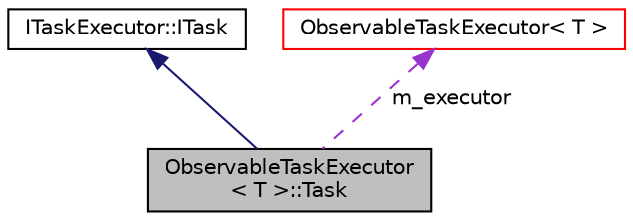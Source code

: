 digraph "ObservableTaskExecutor&lt; T &gt;::Task"
{
 // LATEX_PDF_SIZE
  edge [fontname="Helvetica",fontsize="10",labelfontname="Helvetica",labelfontsize="10"];
  node [fontname="Helvetica",fontsize="10",shape=record];
  Node1 [label="ObservableTaskExecutor\l\< T \>::Task",height=0.2,width=0.4,color="black", fillcolor="grey75", style="filled", fontcolor="black",tooltip=" "];
  Node2 -> Node1 [dir="back",color="midnightblue",fontsize="10",style="solid",fontname="Helvetica"];
  Node2 [label="ITaskExecutor::ITask",height=0.2,width=0.4,color="black", fillcolor="white", style="filled",URL="$struct_i_task_executor_1_1_i_task.html",tooltip=" "];
  Node3 -> Node1 [dir="back",color="darkorchid3",fontsize="10",style="dashed",label=" m_executor" ,fontname="Helvetica"];
  Node3 [label="ObservableTaskExecutor\< T \>",height=0.2,width=0.4,color="red", fillcolor="white", style="filled",URL="$class_observable_task_executor.html",tooltip=" "];
}
